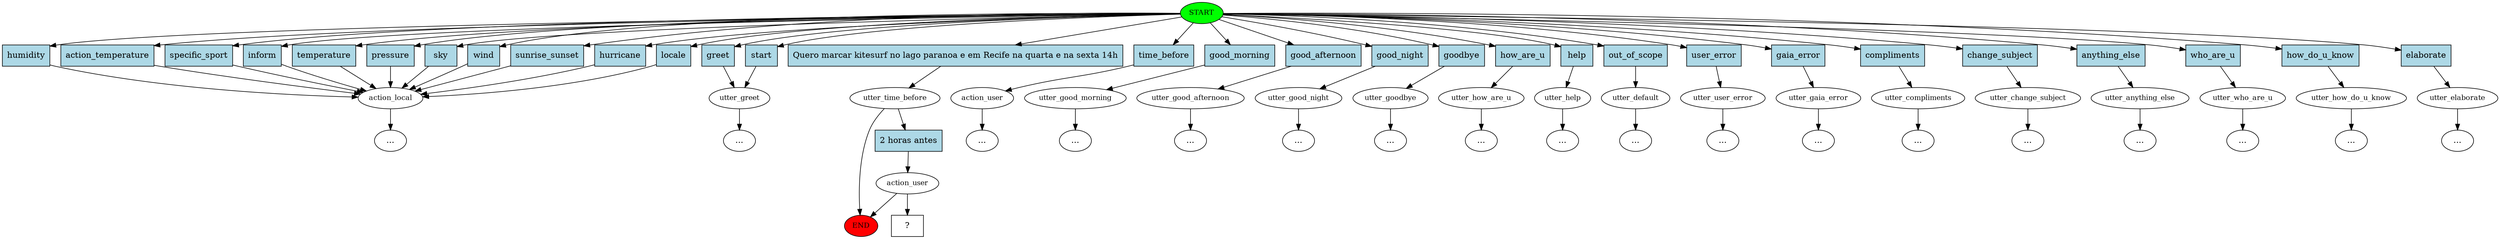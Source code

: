 digraph  {
0 [class="start active", fillcolor=green, fontsize=12, label=START, style=filled];
"-1" [class=end, fillcolor=red, fontsize=12, label=END, style=filled];
1 [class="", fontsize=12, label=action_local];
2 [class="", fontsize=12, label=utter_greet];
5 [class=active, fontsize=12, label=utter_time_before];
6 [class="", fontsize=12, label=action_user];
"-7" [class=ellipsis, label="..."];
8 [class="", fontsize=12, label=utter_good_morning];
9 [class="", fontsize=12, label=utter_good_afternoon];
10 [class="", fontsize=12, label=utter_good_night];
19 [class="", fontsize=12, label=utter_goodbye];
"-20" [class=ellipsis, label="..."];
20 [class="", fontsize=12, label=utter_how_are_u];
"-21" [class=ellipsis, label="..."];
22 [class="", fontsize=12, label=utter_help];
"-23" [class=ellipsis, label="..."];
24 [class="", fontsize=12, label=utter_default];
"-25" [class=ellipsis, label="..."];
25 [class="", fontsize=12, label=utter_user_error];
"-26" [class=ellipsis, label="..."];
26 [class="", fontsize=12, label=utter_gaia_error];
"-27" [class=ellipsis, label="..."];
27 [class="", fontsize=12, label=utter_compliments];
"-28" [class=ellipsis, label="..."];
"-32" [class=ellipsis, label="..."];
"-33" [class=ellipsis, label="..."];
"-34" [class=ellipsis, label="..."];
34 [class="", fontsize=12, label=utter_change_subject];
"-35" [class=ellipsis, label="..."];
36 [class="", fontsize=12, label=utter_anything_else];
"-37" [class=ellipsis, label="..."];
47 [class=active, fontsize=12, label=action_user];
48 [class="", fontsize=12, label=utter_who_are_u];
"-47" [class=ellipsis, label="..."];
50 [class="", fontsize=12, label=utter_how_do_u_know];
"-49" [class=ellipsis, label="..."];
72 [class="", fontsize=12, label=utter_elaborate];
"-74" [class=ellipsis, label="..."];
"-75" [class=ellipsis, label="..."];
"-76" [class=ellipsis, label="..."];
80 [class="intent dashed active", label="  ?  ", shape=rect];
81 [class=intent, fillcolor=lightblue, label=humidity, shape=rect, style=filled];
82 [class=intent, fillcolor=lightblue, label=action_temperature, shape=rect, style=filled];
83 [class=intent, fillcolor=lightblue, label=specific_sport, shape=rect, style=filled];
84 [class=intent, fillcolor=lightblue, label=inform, shape=rect, style=filled];
85 [class=intent, fillcolor=lightblue, label=temperature, shape=rect, style=filled];
86 [class=intent, fillcolor=lightblue, label=pressure, shape=rect, style=filled];
87 [class=intent, fillcolor=lightblue, label=sky, shape=rect, style=filled];
88 [class=intent, fillcolor=lightblue, label=wind, shape=rect, style=filled];
89 [class=intent, fillcolor=lightblue, label=sunrise_sunset, shape=rect, style=filled];
90 [class=intent, fillcolor=lightblue, label=hurricane, shape=rect, style=filled];
91 [class=intent, fillcolor=lightblue, label=locale, shape=rect, style=filled];
92 [class=intent, fillcolor=lightblue, label=greet, shape=rect, style=filled];
93 [class=intent, fillcolor=lightblue, label=start, shape=rect, style=filled];
94 [class="intent active", fillcolor=lightblue, label="Quero marcar kitesurf no lago paranoa e em Recife na quarta e na sexta 14h", shape=rect, style=filled];
95 [class=intent, fillcolor=lightblue, label=time_before, shape=rect, style=filled];
96 [class=intent, fillcolor=lightblue, label=good_morning, shape=rect, style=filled];
97 [class=intent, fillcolor=lightblue, label=good_afternoon, shape=rect, style=filled];
98 [class=intent, fillcolor=lightblue, label=good_night, shape=rect, style=filled];
99 [class=intent, fillcolor=lightblue, label=goodbye, shape=rect, style=filled];
100 [class=intent, fillcolor=lightblue, label=how_are_u, shape=rect, style=filled];
101 [class=intent, fillcolor=lightblue, label=help, shape=rect, style=filled];
102 [class=intent, fillcolor=lightblue, label=out_of_scope, shape=rect, style=filled];
103 [class=intent, fillcolor=lightblue, label=user_error, shape=rect, style=filled];
104 [class=intent, fillcolor=lightblue, label=gaia_error, shape=rect, style=filled];
105 [class=intent, fillcolor=lightblue, label=compliments, shape=rect, style=filled];
106 [class=intent, fillcolor=lightblue, label=change_subject, shape=rect, style=filled];
107 [class=intent, fillcolor=lightblue, label=anything_else, shape=rect, style=filled];
108 [class=intent, fillcolor=lightblue, label=who_are_u, shape=rect, style=filled];
109 [class=intent, fillcolor=lightblue, label=how_do_u_know, shape=rect, style=filled];
110 [class=intent, fillcolor=lightblue, label=elaborate, shape=rect, style=filled];
111 [class="intent active", fillcolor=lightblue, label="2 horas antes", shape=rect, style=filled];
0 -> 81  [class="", key=0];
0 -> 82  [class="", key=0];
0 -> 83  [class="", key=0];
0 -> 84  [class="", key=0];
0 -> 85  [class="", key=0];
0 -> 86  [class="", key=0];
0 -> 87  [class="", key=0];
0 -> 88  [class="", key=0];
0 -> 89  [class="", key=0];
0 -> 90  [class="", key=0];
0 -> 91  [class="", key=0];
0 -> 92  [class="", key=0];
0 -> 93  [class="", key=0];
0 -> 94  [class=active, key=0];
0 -> 95  [class="", key=0];
0 -> 96  [class="", key=0];
0 -> 97  [class="", key=0];
0 -> 98  [class="", key=0];
0 -> 99  [class="", key=0];
0 -> 100  [class="", key=0];
0 -> 101  [class="", key=0];
0 -> 102  [class="", key=0];
0 -> 103  [class="", key=0];
0 -> 104  [class="", key=0];
0 -> 105  [class="", key=0];
0 -> 106  [class="", key=0];
0 -> 107  [class="", key=0];
0 -> 108  [class="", key=0];
0 -> 109  [class="", key=0];
0 -> 110  [class="", key=0];
1 -> "-75"  [class="", key=NONE, label=""];
2 -> "-76"  [class="", key=NONE, label=""];
5 -> "-1"  [class="", key=NONE, label=""];
5 -> 111  [class=active, key=0];
6 -> "-7"  [class="", key=NONE, label=""];
8 -> "-32"  [class="", key=NONE, label=""];
9 -> "-34"  [class="", key=NONE, label=""];
10 -> "-33"  [class="", key=NONE, label=""];
19 -> "-20"  [class="", key=NONE, label=""];
20 -> "-21"  [class="", key=NONE, label=""];
22 -> "-23"  [class="", key=NONE, label=""];
24 -> "-25"  [class="", key=NONE, label=""];
25 -> "-26"  [class="", key=NONE, label=""];
26 -> "-27"  [class="", key=NONE, label=""];
27 -> "-28"  [class="", key=NONE, label=""];
34 -> "-35"  [class="", key=NONE, label=""];
36 -> "-37"  [class="", key=NONE, label=""];
47 -> "-1"  [class="", key=NONE, label=""];
47 -> 80  [class=active, key=NONE, label=""];
48 -> "-47"  [class="", key=NONE, label=""];
50 -> "-49"  [class="", key=NONE, label=""];
72 -> "-74"  [class="", key=NONE, label=""];
81 -> 1  [class="", key=0];
82 -> 1  [class="", key=0];
83 -> 1  [class="", key=0];
84 -> 1  [class="", key=0];
85 -> 1  [class="", key=0];
86 -> 1  [class="", key=0];
87 -> 1  [class="", key=0];
88 -> 1  [class="", key=0];
89 -> 1  [class="", key=0];
90 -> 1  [class="", key=0];
91 -> 1  [class="", key=0];
92 -> 2  [class="", key=0];
93 -> 2  [class="", key=0];
94 -> 5  [class=active, key=0];
95 -> 6  [class="", key=0];
96 -> 8  [class="", key=0];
97 -> 9  [class="", key=0];
98 -> 10  [class="", key=0];
99 -> 19  [class="", key=0];
100 -> 20  [class="", key=0];
101 -> 22  [class="", key=0];
102 -> 24  [class="", key=0];
103 -> 25  [class="", key=0];
104 -> 26  [class="", key=0];
105 -> 27  [class="", key=0];
106 -> 34  [class="", key=0];
107 -> 36  [class="", key=0];
108 -> 48  [class="", key=0];
109 -> 50  [class="", key=0];
110 -> 72  [class="", key=0];
111 -> 47  [class=active, key=0];
}
